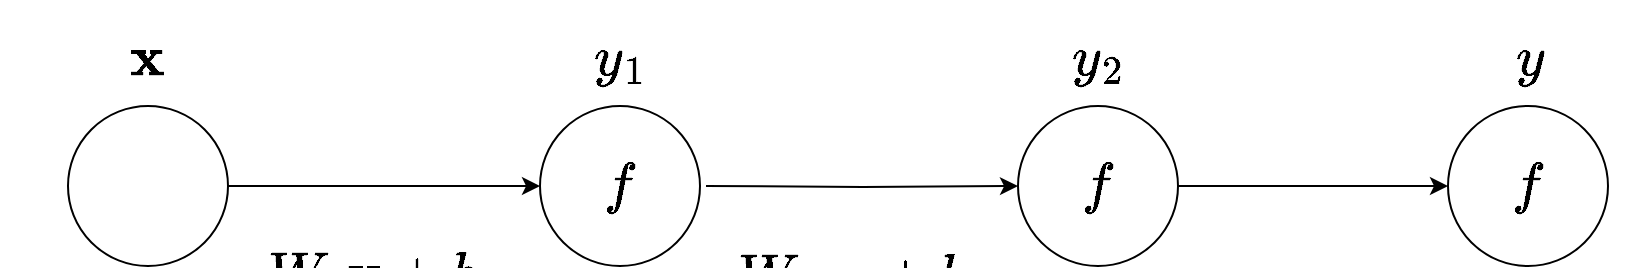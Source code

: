 <mxfile version="21.4.0" type="device">
  <diagram name="Page-1" id="qQCsbmFtiBFMgOcqyGXc">
    <mxGraphModel dx="1317" dy="960" grid="1" gridSize="10" guides="1" tooltips="1" connect="1" arrows="1" fold="1" page="1" pageScale="1" pageWidth="850" pageHeight="1100" math="1" shadow="0">
      <root>
        <mxCell id="0" />
        <mxCell id="1" parent="0" />
        <mxCell id="7nbwtN7D6u6dlneCxtmq-17" value="&lt;font style=&quot;font-size: 24px;&quot;&gt;$$\textbf{x}$$&lt;/font&gt;" style="rounded=0;whiteSpace=wrap;html=1;strokeColor=none;fillColor=none;" parent="1" vertex="1">
          <mxGeometry x="60" y="367" width="120" height="60" as="geometry" />
        </mxCell>
        <mxCell id="7nbwtN7D6u6dlneCxtmq-7" value="&lt;font style=&quot;font-size: 24px;&quot;&gt;$$y$$&lt;/font&gt;" style="rounded=0;whiteSpace=wrap;html=1;strokeColor=none;fillColor=none;" parent="1" vertex="1">
          <mxGeometry x="751" y="367" width="120" height="60" as="geometry" />
        </mxCell>
        <mxCell id="7nbwtN7D6u6dlneCxtmq-6" value="&lt;font style=&quot;font-size: 24px;&quot;&gt;$$y_1$$&lt;/font&gt;" style="rounded=0;whiteSpace=wrap;html=1;strokeColor=none;fillColor=none;" parent="1" vertex="1">
          <mxGeometry x="296" y="367" width="120" height="60" as="geometry" />
        </mxCell>
        <mxCell id="7nbwtN7D6u6dlneCxtmq-5" value="$$W_1\textbf{x} + b_1$$" style="edgeStyle=orthogonalEdgeStyle;rounded=0;orthogonalLoop=1;jettySize=auto;html=1;fontSize=24;labelBackgroundColor=none;labelPosition=center;verticalLabelPosition=bottom;align=center;verticalAlign=top;" parent="1" source="7nbwtN7D6u6dlneCxtmq-1" target="7nbwtN7D6u6dlneCxtmq-2" edge="1">
          <mxGeometry relative="1" as="geometry" />
        </mxCell>
        <mxCell id="7nbwtN7D6u6dlneCxtmq-1" value="" style="ellipse;whiteSpace=wrap;html=1;aspect=fixed;fillColor=none;" parent="1" vertex="1">
          <mxGeometry x="80" y="420" width="80" height="80" as="geometry" />
        </mxCell>
        <mxCell id="7nbwtN7D6u6dlneCxtmq-2" value="&lt;font style=&quot;font-size: 24px;&quot;&gt;$$f$$&lt;/font&gt;" style="ellipse;whiteSpace=wrap;html=1;aspect=fixed;fillColor=none;" parent="1" vertex="1">
          <mxGeometry x="316" y="420" width="80" height="80" as="geometry" />
        </mxCell>
        <mxCell id="7nbwtN7D6u6dlneCxtmq-3" value="&lt;font style=&quot;font-size: 24px;&quot;&gt;$$f$$&lt;/font&gt;" style="ellipse;whiteSpace=wrap;html=1;aspect=fixed;fillColor=none;" parent="1" vertex="1">
          <mxGeometry x="770" y="420" width="80" height="80" as="geometry" />
        </mxCell>
        <mxCell id="7nbwtN7D6u6dlneCxtmq-9" value="&lt;font style=&quot;font-size: 24px;&quot;&gt;$$y_2$$&lt;/font&gt;" style="rounded=0;whiteSpace=wrap;html=1;strokeColor=none;fillColor=none;" parent="1" vertex="1">
          <mxGeometry x="535" y="367" width="120" height="60" as="geometry" />
        </mxCell>
        <mxCell id="7nbwtN7D6u6dlneCxtmq-10" value="$$W_2y_1 + b_2$$" style="edgeStyle=orthogonalEdgeStyle;rounded=0;orthogonalLoop=1;jettySize=auto;html=1;fontSize=24;labelBackgroundColor=none;labelPosition=center;verticalLabelPosition=bottom;align=center;verticalAlign=top;" parent="1" target="7nbwtN7D6u6dlneCxtmq-11" edge="1">
          <mxGeometry relative="1" as="geometry">
            <mxPoint x="399" y="460" as="sourcePoint" />
          </mxGeometry>
        </mxCell>
        <mxCell id="7nbwtN7D6u6dlneCxtmq-12" value="&lt;font style=&quot;font-size: 24px;&quot;&gt;$$\ldots$$&lt;/font&gt;" style="edgeStyle=orthogonalEdgeStyle;rounded=0;orthogonalLoop=1;jettySize=auto;html=1;exitX=1;exitY=0.5;exitDx=0;exitDy=0;entryX=0;entryY=0.5;entryDx=0;entryDy=0;labelBackgroundColor=none;labelPosition=center;verticalLabelPosition=bottom;align=center;verticalAlign=top;" parent="1" source="7nbwtN7D6u6dlneCxtmq-11" target="7nbwtN7D6u6dlneCxtmq-3" edge="1">
          <mxGeometry relative="1" as="geometry" />
        </mxCell>
        <mxCell id="7nbwtN7D6u6dlneCxtmq-11" value="&lt;div&gt;&lt;font style=&quot;font-size: 24px;&quot;&gt;$$f$$&lt;/font&gt;&lt;/div&gt;" style="ellipse;whiteSpace=wrap;html=1;aspect=fixed;fillColor=none;" parent="1" vertex="1">
          <mxGeometry x="555" y="420" width="80" height="80" as="geometry" />
        </mxCell>
      </root>
    </mxGraphModel>
  </diagram>
</mxfile>
